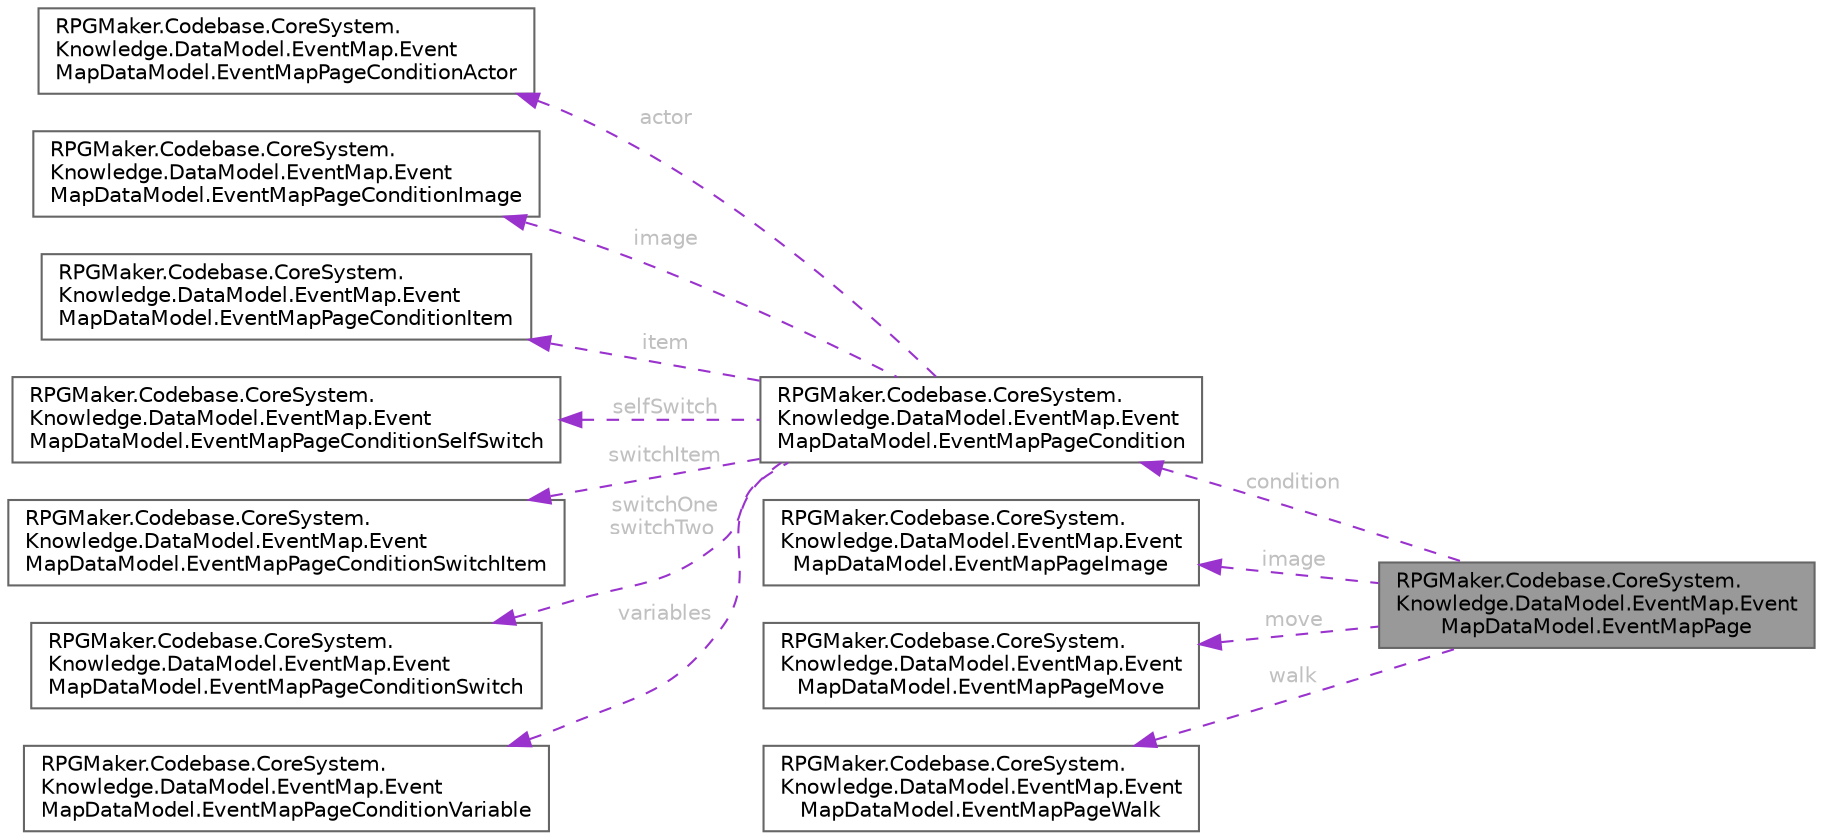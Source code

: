 digraph "RPGMaker.Codebase.CoreSystem.Knowledge.DataModel.EventMap.EventMapDataModel.EventMapPage"
{
 // LATEX_PDF_SIZE
  bgcolor="transparent";
  edge [fontname=Helvetica,fontsize=10,labelfontname=Helvetica,labelfontsize=10];
  node [fontname=Helvetica,fontsize=10,shape=box,height=0.2,width=0.4];
  rankdir="LR";
  Node1 [id="Node000001",label="RPGMaker.Codebase.CoreSystem.\lKnowledge.DataModel.EventMap.Event\lMapDataModel.EventMapPage",height=0.2,width=0.4,color="gray40", fillcolor="grey60", style="filled", fontcolor="black",tooltip="😁 イベント・マップ・ページ"];
  Node2 -> Node1 [id="edge1_Node000001_Node000002",dir="back",color="darkorchid3",style="dashed",tooltip=" ",label=" condition",fontcolor="grey" ];
  Node2 [id="Node000002",label="RPGMaker.Codebase.CoreSystem.\lKnowledge.DataModel.EventMap.Event\lMapDataModel.EventMapPageCondition",height=0.2,width=0.4,color="gray40", fillcolor="white", style="filled",URL="$de/d40/class_r_p_g_maker_1_1_codebase_1_1_core_system_1_1_knowledge_1_1_data_model_1_1_event_map_1_1_evd7b50224391e8d20e08a425fb01e0fa4.html",tooltip="😁 イベント・マップ・ページ条件"];
  Node3 -> Node2 [id="edge2_Node000002_Node000003",dir="back",color="darkorchid3",style="dashed",tooltip=" ",label=" actor",fontcolor="grey" ];
  Node3 [id="Node000003",label="RPGMaker.Codebase.CoreSystem.\lKnowledge.DataModel.EventMap.Event\lMapDataModel.EventMapPageConditionActor",height=0.2,width=0.4,color="gray40", fillcolor="white", style="filled",URL="$db/d95/class_r_p_g_maker_1_1_codebase_1_1_core_system_1_1_knowledge_1_1_data_model_1_1_event_map_1_1_ev5e767af95028ae11a4cfba4e9a6231a5.html",tooltip="😁 イベント・マップ・ページ条件アクター"];
  Node4 -> Node2 [id="edge3_Node000002_Node000004",dir="back",color="darkorchid3",style="dashed",tooltip=" ",label=" image",fontcolor="grey" ];
  Node4 [id="Node000004",label="RPGMaker.Codebase.CoreSystem.\lKnowledge.DataModel.EventMap.Event\lMapDataModel.EventMapPageConditionImage",height=0.2,width=0.4,color="gray40", fillcolor="white", style="filled",URL="$db/da2/class_r_p_g_maker_1_1_codebase_1_1_core_system_1_1_knowledge_1_1_data_model_1_1_event_map_1_1_ev49b92daf4ee13f19b59e460b5bc066a1.html",tooltip="😁 イベント・マップ・ページ条件画像"];
  Node5 -> Node2 [id="edge4_Node000002_Node000005",dir="back",color="darkorchid3",style="dashed",tooltip=" ",label=" item",fontcolor="grey" ];
  Node5 [id="Node000005",label="RPGMaker.Codebase.CoreSystem.\lKnowledge.DataModel.EventMap.Event\lMapDataModel.EventMapPageConditionItem",height=0.2,width=0.4,color="gray40", fillcolor="white", style="filled",URL="$d6/da5/class_r_p_g_maker_1_1_codebase_1_1_core_system_1_1_knowledge_1_1_data_model_1_1_event_map_1_1_ev03de6b7a0052a7f3ebf526b31066c0ba.html",tooltip="😁 イベント・マップ・ページ条件アイテム"];
  Node6 -> Node2 [id="edge5_Node000002_Node000006",dir="back",color="darkorchid3",style="dashed",tooltip=" ",label=" selfSwitch",fontcolor="grey" ];
  Node6 [id="Node000006",label="RPGMaker.Codebase.CoreSystem.\lKnowledge.DataModel.EventMap.Event\lMapDataModel.EventMapPageConditionSelfSwitch",height=0.2,width=0.4,color="gray40", fillcolor="white", style="filled",URL="$dd/d88/class_r_p_g_maker_1_1_codebase_1_1_core_system_1_1_knowledge_1_1_data_model_1_1_event_map_1_1_evedd150e7172e3a155af007acdd4d4131.html",tooltip="😁 イベント・マップ・ページ条件自身切替"];
  Node7 -> Node2 [id="edge6_Node000002_Node000007",dir="back",color="darkorchid3",style="dashed",tooltip=" ",label=" switchItem",fontcolor="grey" ];
  Node7 [id="Node000007",label="RPGMaker.Codebase.CoreSystem.\lKnowledge.DataModel.EventMap.Event\lMapDataModel.EventMapPageConditionSwitchItem",height=0.2,width=0.4,color="gray40", fillcolor="white", style="filled",URL="$dd/da0/class_r_p_g_maker_1_1_codebase_1_1_core_system_1_1_knowledge_1_1_data_model_1_1_event_map_1_1_ev81f3ae854fc8de7af2fb764973cf1ec6.html",tooltip="😁 イベント・マップ・ページ条件スイッチ・アイテム"];
  Node8 -> Node2 [id="edge7_Node000002_Node000008",dir="back",color="darkorchid3",style="dashed",tooltip=" ",label=" switchOne\nswitchTwo",fontcolor="grey" ];
  Node8 [id="Node000008",label="RPGMaker.Codebase.CoreSystem.\lKnowledge.DataModel.EventMap.Event\lMapDataModel.EventMapPageConditionSwitch",height=0.2,width=0.4,color="gray40", fillcolor="white", style="filled",URL="$d6/d5b/class_r_p_g_maker_1_1_codebase_1_1_core_system_1_1_knowledge_1_1_data_model_1_1_event_map_1_1_eveb73ccf94092a00ebb0f1e4ed5a469ce.html",tooltip="😁 イベント・マップ・ページ条件切替"];
  Node9 -> Node2 [id="edge8_Node000002_Node000009",dir="back",color="darkorchid3",style="dashed",tooltip=" ",label=" variables",fontcolor="grey" ];
  Node9 [id="Node000009",label="RPGMaker.Codebase.CoreSystem.\lKnowledge.DataModel.EventMap.Event\lMapDataModel.EventMapPageConditionVariable",height=0.2,width=0.4,color="gray40", fillcolor="white", style="filled",URL="$d3/d2d/class_r_p_g_maker_1_1_codebase_1_1_core_system_1_1_knowledge_1_1_data_model_1_1_event_map_1_1_evd179c05afff686ff3429345f4f1b93b1.html",tooltip="😁 イベント・マップ・ページ条件変数"];
  Node10 -> Node1 [id="edge9_Node000001_Node000010",dir="back",color="darkorchid3",style="dashed",tooltip=" ",label=" image",fontcolor="grey" ];
  Node10 [id="Node000010",label="RPGMaker.Codebase.CoreSystem.\lKnowledge.DataModel.EventMap.Event\lMapDataModel.EventMapPageImage",height=0.2,width=0.4,color="gray40", fillcolor="white", style="filled",URL="$d9/d05/class_r_p_g_maker_1_1_codebase_1_1_core_system_1_1_knowledge_1_1_data_model_1_1_event_map_1_1_ev7db12359960cdaf68561f8b103ad5f07.html",tooltip="😁 イベント・マップ・ページ画像"];
  Node11 -> Node1 [id="edge10_Node000001_Node000011",dir="back",color="darkorchid3",style="dashed",tooltip=" ",label=" move",fontcolor="grey" ];
  Node11 [id="Node000011",label="RPGMaker.Codebase.CoreSystem.\lKnowledge.DataModel.EventMap.Event\lMapDataModel.EventMapPageMove",height=0.2,width=0.4,color="gray40", fillcolor="white", style="filled",URL="$d9/d39/class_r_p_g_maker_1_1_codebase_1_1_core_system_1_1_knowledge_1_1_data_model_1_1_event_map_1_1_ev174d6bf36c381dbac903390d7d5ea735.html",tooltip="😁 イベント・マップ・ページ移動"];
  Node12 -> Node1 [id="edge11_Node000001_Node000012",dir="back",color="darkorchid3",style="dashed",tooltip=" ",label=" walk",fontcolor="grey" ];
  Node12 [id="Node000012",label="RPGMaker.Codebase.CoreSystem.\lKnowledge.DataModel.EventMap.Event\lMapDataModel.EventMapPageWalk",height=0.2,width=0.4,color="gray40", fillcolor="white", style="filled",URL="$dc/ddd/class_r_p_g_maker_1_1_codebase_1_1_core_system_1_1_knowledge_1_1_data_model_1_1_event_map_1_1_evb217cd0a31caa3e2bbfb2b611706cae8.html",tooltip="😁 イベント・マップ・ページ歩行"];
}
